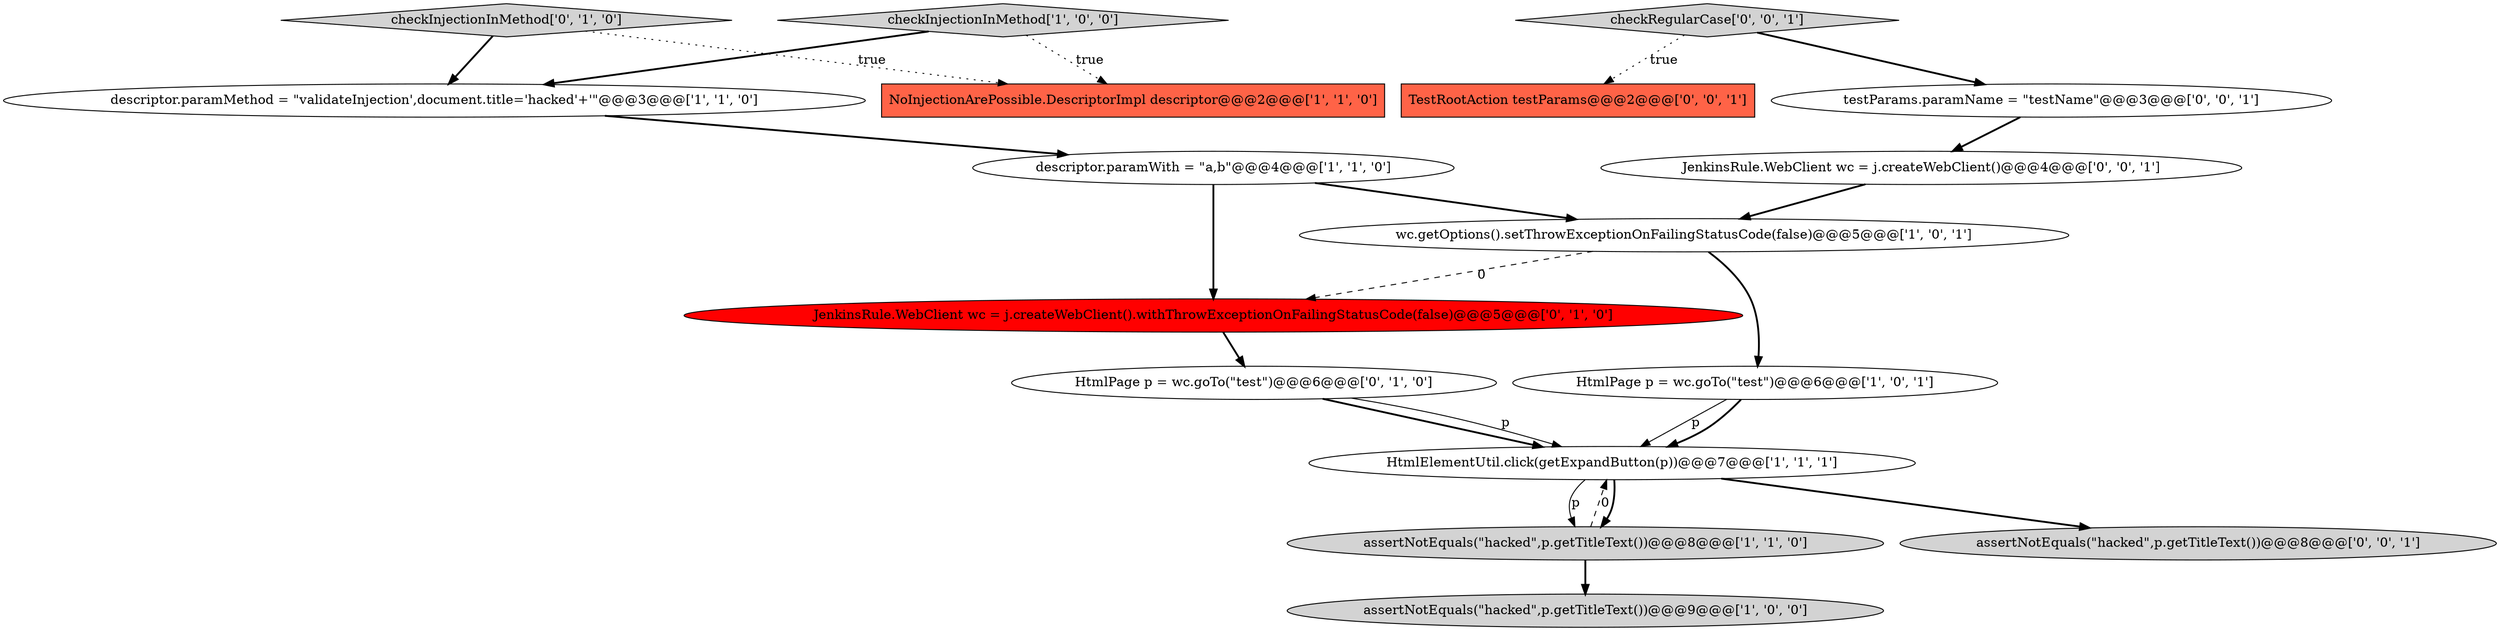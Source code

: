 digraph {
9 [style = filled, label = "HtmlPage p = wc.goTo(\"test\")@@@6@@@['0', '1', '0']", fillcolor = white, shape = ellipse image = "AAA0AAABBB2BBB"];
0 [style = filled, label = "descriptor.paramMethod = \"validateInjection',document.title='hacked'+'\"@@@3@@@['1', '1', '0']", fillcolor = white, shape = ellipse image = "AAA0AAABBB1BBB"];
13 [style = filled, label = "checkRegularCase['0', '0', '1']", fillcolor = lightgray, shape = diamond image = "AAA0AAABBB3BBB"];
6 [style = filled, label = "assertNotEquals(\"hacked\",p.getTitleText())@@@8@@@['1', '1', '0']", fillcolor = lightgray, shape = ellipse image = "AAA0AAABBB1BBB"];
16 [style = filled, label = "JenkinsRule.WebClient wc = j.createWebClient()@@@4@@@['0', '0', '1']", fillcolor = white, shape = ellipse image = "AAA0AAABBB3BBB"];
2 [style = filled, label = "NoInjectionArePossible.DescriptorImpl descriptor@@@2@@@['1', '1', '0']", fillcolor = tomato, shape = box image = "AAA0AAABBB1BBB"];
8 [style = filled, label = "checkInjectionInMethod['1', '0', '0']", fillcolor = lightgray, shape = diamond image = "AAA0AAABBB1BBB"];
12 [style = filled, label = "TestRootAction testParams@@@2@@@['0', '0', '1']", fillcolor = tomato, shape = box image = "AAA0AAABBB3BBB"];
3 [style = filled, label = "assertNotEquals(\"hacked\",p.getTitleText())@@@9@@@['1', '0', '0']", fillcolor = lightgray, shape = ellipse image = "AAA0AAABBB1BBB"];
15 [style = filled, label = "assertNotEquals(\"hacked\",p.getTitleText())@@@8@@@['0', '0', '1']", fillcolor = lightgray, shape = ellipse image = "AAA0AAABBB3BBB"];
5 [style = filled, label = "HtmlElementUtil.click(getExpandButton(p))@@@7@@@['1', '1', '1']", fillcolor = white, shape = ellipse image = "AAA0AAABBB1BBB"];
14 [style = filled, label = "testParams.paramName = \"testName\"@@@3@@@['0', '0', '1']", fillcolor = white, shape = ellipse image = "AAA0AAABBB3BBB"];
4 [style = filled, label = "HtmlPage p = wc.goTo(\"test\")@@@6@@@['1', '0', '1']", fillcolor = white, shape = ellipse image = "AAA0AAABBB1BBB"];
7 [style = filled, label = "wc.getOptions().setThrowExceptionOnFailingStatusCode(false)@@@5@@@['1', '0', '1']", fillcolor = white, shape = ellipse image = "AAA0AAABBB1BBB"];
11 [style = filled, label = "checkInjectionInMethod['0', '1', '0']", fillcolor = lightgray, shape = diamond image = "AAA0AAABBB2BBB"];
1 [style = filled, label = "descriptor.paramWith = \"a,b\"@@@4@@@['1', '1', '0']", fillcolor = white, shape = ellipse image = "AAA0AAABBB1BBB"];
10 [style = filled, label = "JenkinsRule.WebClient wc = j.createWebClient().withThrowExceptionOnFailingStatusCode(false)@@@5@@@['0', '1', '0']", fillcolor = red, shape = ellipse image = "AAA1AAABBB2BBB"];
14->16 [style = bold, label=""];
6->3 [style = bold, label=""];
13->12 [style = dotted, label="true"];
8->2 [style = dotted, label="true"];
16->7 [style = bold, label=""];
5->15 [style = bold, label=""];
7->4 [style = bold, label=""];
4->5 [style = solid, label="p"];
1->7 [style = bold, label=""];
8->0 [style = bold, label=""];
11->0 [style = bold, label=""];
11->2 [style = dotted, label="true"];
5->6 [style = bold, label=""];
5->6 [style = solid, label="p"];
0->1 [style = bold, label=""];
6->5 [style = dashed, label="0"];
9->5 [style = bold, label=""];
7->10 [style = dashed, label="0"];
10->9 [style = bold, label=""];
1->10 [style = bold, label=""];
4->5 [style = bold, label=""];
13->14 [style = bold, label=""];
9->5 [style = solid, label="p"];
}
